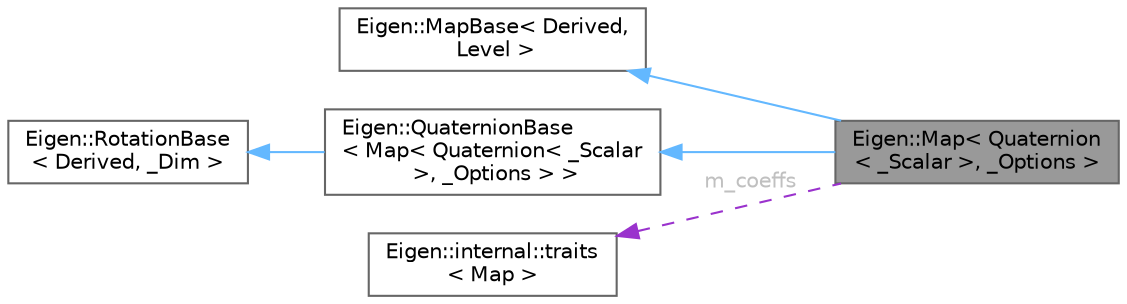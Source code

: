 digraph "Eigen::Map&lt; Quaternion&lt; _Scalar &gt;, _Options &gt;"
{
 // LATEX_PDF_SIZE
  bgcolor="transparent";
  edge [fontname=Helvetica,fontsize=10,labelfontname=Helvetica,labelfontsize=10];
  node [fontname=Helvetica,fontsize=10,shape=box,height=0.2,width=0.4];
  rankdir="LR";
  Node1 [id="Node000001",label="Eigen::Map\< Quaternion\l\< _Scalar \>, _Options \>",height=0.2,width=0.4,color="gray40", fillcolor="grey60", style="filled", fontcolor="black",tooltip="Expression of a quaternion from a memory buffer"];
  Node2 -> Node1 [id="edge1_Node000001_Node000002",dir="back",color="steelblue1",style="solid",tooltip=" "];
  Node2 [id="Node000002",label="Eigen::MapBase\< Derived,\l Level \>",height=0.2,width=0.4,color="gray40", fillcolor="white", style="filled",URL="$class_eigen_1_1_map_base.html",tooltip=" "];
  Node3 -> Node1 [id="edge2_Node000001_Node000003",dir="back",color="steelblue1",style="solid",tooltip=" "];
  Node3 [id="Node000003",label="Eigen::QuaternionBase\l\< Map\< Quaternion\< _Scalar\l \>, _Options \> \>",height=0.2,width=0.4,color="gray40", fillcolor="white", style="filled",URL="$class_eigen_1_1_quaternion_base.html",tooltip=" "];
  Node4 -> Node3 [id="edge3_Node000003_Node000004",dir="back",color="steelblue1",style="solid",tooltip=" "];
  Node4 [id="Node000004",label="Eigen::RotationBase\l\< Derived, _Dim \>",height=0.2,width=0.4,color="gray40", fillcolor="white", style="filled",URL="$class_eigen_1_1_rotation_base.html",tooltip="Common base class for compact rotation representations"];
  Node5 -> Node1 [id="edge4_Node000001_Node000005",dir="back",color="darkorchid3",style="dashed",tooltip=" ",label=" m_coeffs",fontcolor="grey" ];
  Node5 [id="Node000005",label="Eigen::internal::traits\l\< Map \>",height=0.2,width=0.4,color="gray40", fillcolor="white", style="filled",URL="$struct_eigen_1_1internal_1_1traits.html",tooltip=" "];
}
